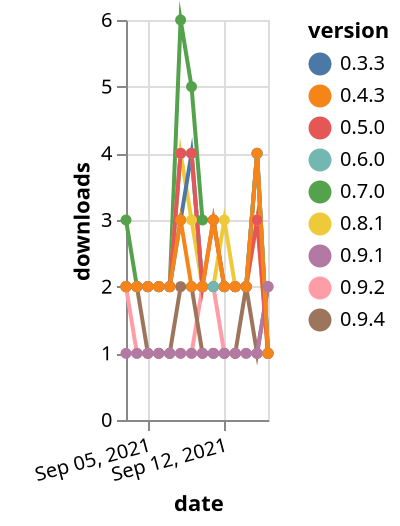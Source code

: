 {"$schema": "https://vega.github.io/schema/vega-lite/v5.json", "description": "A simple bar chart with embedded data.", "data": {"values": [{"date": "2021-09-03", "total": 297, "delta": 2, "version": "0.9.2"}, {"date": "2021-09-04", "total": 298, "delta": 1, "version": "0.9.2"}, {"date": "2021-09-05", "total": 299, "delta": 1, "version": "0.9.2"}, {"date": "2021-09-06", "total": 300, "delta": 1, "version": "0.9.2"}, {"date": "2021-09-07", "total": 301, "delta": 1, "version": "0.9.2"}, {"date": "2021-09-08", "total": 302, "delta": 1, "version": "0.9.2"}, {"date": "2021-09-09", "total": 303, "delta": 1, "version": "0.9.2"}, {"date": "2021-09-10", "total": 305, "delta": 2, "version": "0.9.2"}, {"date": "2021-09-11", "total": 307, "delta": 2, "version": "0.9.2"}, {"date": "2021-09-12", "total": 308, "delta": 1, "version": "0.9.2"}, {"date": "2021-09-13", "total": 309, "delta": 1, "version": "0.9.2"}, {"date": "2021-09-14", "total": 310, "delta": 1, "version": "0.9.2"}, {"date": "2021-09-15", "total": 311, "delta": 1, "version": "0.9.2"}, {"date": "2021-09-16", "total": 312, "delta": 1, "version": "0.9.2"}, {"date": "2021-09-03", "total": 2987, "delta": 3, "version": "0.7.0"}, {"date": "2021-09-04", "total": 2989, "delta": 2, "version": "0.7.0"}, {"date": "2021-09-05", "total": 2991, "delta": 2, "version": "0.7.0"}, {"date": "2021-09-06", "total": 2993, "delta": 2, "version": "0.7.0"}, {"date": "2021-09-07", "total": 2995, "delta": 2, "version": "0.7.0"}, {"date": "2021-09-08", "total": 3001, "delta": 6, "version": "0.7.0"}, {"date": "2021-09-09", "total": 3006, "delta": 5, "version": "0.7.0"}, {"date": "2021-09-10", "total": 3009, "delta": 3, "version": "0.7.0"}, {"date": "2021-09-11", "total": 3012, "delta": 3, "version": "0.7.0"}, {"date": "2021-09-12", "total": 3014, "delta": 2, "version": "0.7.0"}, {"date": "2021-09-13", "total": 3016, "delta": 2, "version": "0.7.0"}, {"date": "2021-09-14", "total": 3018, "delta": 2, "version": "0.7.0"}, {"date": "2021-09-15", "total": 3022, "delta": 4, "version": "0.7.0"}, {"date": "2021-09-16", "total": 3023, "delta": 1, "version": "0.7.0"}, {"date": "2021-09-03", "total": 2548, "delta": 2, "version": "0.8.1"}, {"date": "2021-09-04", "total": 2550, "delta": 2, "version": "0.8.1"}, {"date": "2021-09-05", "total": 2552, "delta": 2, "version": "0.8.1"}, {"date": "2021-09-06", "total": 2554, "delta": 2, "version": "0.8.1"}, {"date": "2021-09-07", "total": 2556, "delta": 2, "version": "0.8.1"}, {"date": "2021-09-08", "total": 2560, "delta": 4, "version": "0.8.1"}, {"date": "2021-09-09", "total": 2563, "delta": 3, "version": "0.8.1"}, {"date": "2021-09-10", "total": 2565, "delta": 2, "version": "0.8.1"}, {"date": "2021-09-11", "total": 2567, "delta": 2, "version": "0.8.1"}, {"date": "2021-09-12", "total": 2570, "delta": 3, "version": "0.8.1"}, {"date": "2021-09-13", "total": 2572, "delta": 2, "version": "0.8.1"}, {"date": "2021-09-14", "total": 2574, "delta": 2, "version": "0.8.1"}, {"date": "2021-09-15", "total": 2577, "delta": 3, "version": "0.8.1"}, {"date": "2021-09-16", "total": 2578, "delta": 1, "version": "0.8.1"}, {"date": "2021-09-03", "total": 3026, "delta": 2, "version": "0.3.3"}, {"date": "2021-09-04", "total": 3028, "delta": 2, "version": "0.3.3"}, {"date": "2021-09-05", "total": 3030, "delta": 2, "version": "0.3.3"}, {"date": "2021-09-06", "total": 3032, "delta": 2, "version": "0.3.3"}, {"date": "2021-09-07", "total": 3034, "delta": 2, "version": "0.3.3"}, {"date": "2021-09-08", "total": 3037, "delta": 3, "version": "0.3.3"}, {"date": "2021-09-09", "total": 3041, "delta": 4, "version": "0.3.3"}, {"date": "2021-09-10", "total": 3043, "delta": 2, "version": "0.3.3"}, {"date": "2021-09-11", "total": 3045, "delta": 2, "version": "0.3.3"}, {"date": "2021-09-12", "total": 3047, "delta": 2, "version": "0.3.3"}, {"date": "2021-09-13", "total": 3049, "delta": 2, "version": "0.3.3"}, {"date": "2021-09-14", "total": 3051, "delta": 2, "version": "0.3.3"}, {"date": "2021-09-15", "total": 3055, "delta": 4, "version": "0.3.3"}, {"date": "2021-09-16", "total": 3056, "delta": 1, "version": "0.3.3"}, {"date": "2021-09-03", "total": 499, "delta": 2, "version": "0.9.4"}, {"date": "2021-09-04", "total": 501, "delta": 2, "version": "0.9.4"}, {"date": "2021-09-05", "total": 502, "delta": 1, "version": "0.9.4"}, {"date": "2021-09-06", "total": 503, "delta": 1, "version": "0.9.4"}, {"date": "2021-09-07", "total": 504, "delta": 1, "version": "0.9.4"}, {"date": "2021-09-08", "total": 506, "delta": 2, "version": "0.9.4"}, {"date": "2021-09-09", "total": 508, "delta": 2, "version": "0.9.4"}, {"date": "2021-09-10", "total": 509, "delta": 1, "version": "0.9.4"}, {"date": "2021-09-11", "total": 510, "delta": 1, "version": "0.9.4"}, {"date": "2021-09-12", "total": 511, "delta": 1, "version": "0.9.4"}, {"date": "2021-09-13", "total": 512, "delta": 1, "version": "0.9.4"}, {"date": "2021-09-14", "total": 514, "delta": 2, "version": "0.9.4"}, {"date": "2021-09-15", "total": 515, "delta": 1, "version": "0.9.4"}, {"date": "2021-09-16", "total": 517, "delta": 2, "version": "0.9.4"}, {"date": "2021-09-03", "total": 249, "delta": 1, "version": "0.9.1"}, {"date": "2021-09-04", "total": 250, "delta": 1, "version": "0.9.1"}, {"date": "2021-09-05", "total": 251, "delta": 1, "version": "0.9.1"}, {"date": "2021-09-06", "total": 252, "delta": 1, "version": "0.9.1"}, {"date": "2021-09-07", "total": 253, "delta": 1, "version": "0.9.1"}, {"date": "2021-09-08", "total": 254, "delta": 1, "version": "0.9.1"}, {"date": "2021-09-09", "total": 255, "delta": 1, "version": "0.9.1"}, {"date": "2021-09-10", "total": 256, "delta": 1, "version": "0.9.1"}, {"date": "2021-09-11", "total": 257, "delta": 1, "version": "0.9.1"}, {"date": "2021-09-12", "total": 258, "delta": 1, "version": "0.9.1"}, {"date": "2021-09-13", "total": 259, "delta": 1, "version": "0.9.1"}, {"date": "2021-09-14", "total": 260, "delta": 1, "version": "0.9.1"}, {"date": "2021-09-15", "total": 261, "delta": 1, "version": "0.9.1"}, {"date": "2021-09-16", "total": 263, "delta": 2, "version": "0.9.1"}, {"date": "2021-09-03", "total": 2509, "delta": 2, "version": "0.6.0"}, {"date": "2021-09-04", "total": 2511, "delta": 2, "version": "0.6.0"}, {"date": "2021-09-05", "total": 2513, "delta": 2, "version": "0.6.0"}, {"date": "2021-09-06", "total": 2515, "delta": 2, "version": "0.6.0"}, {"date": "2021-09-07", "total": 2517, "delta": 2, "version": "0.6.0"}, {"date": "2021-09-08", "total": 2521, "delta": 4, "version": "0.6.0"}, {"date": "2021-09-09", "total": 2525, "delta": 4, "version": "0.6.0"}, {"date": "2021-09-10", "total": 2527, "delta": 2, "version": "0.6.0"}, {"date": "2021-09-11", "total": 2529, "delta": 2, "version": "0.6.0"}, {"date": "2021-09-12", "total": 2531, "delta": 2, "version": "0.6.0"}, {"date": "2021-09-13", "total": 2533, "delta": 2, "version": "0.6.0"}, {"date": "2021-09-14", "total": 2535, "delta": 2, "version": "0.6.0"}, {"date": "2021-09-15", "total": 2539, "delta": 4, "version": "0.6.0"}, {"date": "2021-09-16", "total": 2540, "delta": 1, "version": "0.6.0"}, {"date": "2021-09-03", "total": 2978, "delta": 2, "version": "0.5.0"}, {"date": "2021-09-04", "total": 2980, "delta": 2, "version": "0.5.0"}, {"date": "2021-09-05", "total": 2982, "delta": 2, "version": "0.5.0"}, {"date": "2021-09-06", "total": 2984, "delta": 2, "version": "0.5.0"}, {"date": "2021-09-07", "total": 2986, "delta": 2, "version": "0.5.0"}, {"date": "2021-09-08", "total": 2990, "delta": 4, "version": "0.5.0"}, {"date": "2021-09-09", "total": 2994, "delta": 4, "version": "0.5.0"}, {"date": "2021-09-10", "total": 2996, "delta": 2, "version": "0.5.0"}, {"date": "2021-09-11", "total": 2999, "delta": 3, "version": "0.5.0"}, {"date": "2021-09-12", "total": 3001, "delta": 2, "version": "0.5.0"}, {"date": "2021-09-13", "total": 3003, "delta": 2, "version": "0.5.0"}, {"date": "2021-09-14", "total": 3005, "delta": 2, "version": "0.5.0"}, {"date": "2021-09-15", "total": 3008, "delta": 3, "version": "0.5.0"}, {"date": "2021-09-16", "total": 3009, "delta": 1, "version": "0.5.0"}, {"date": "2021-09-03", "total": 2974, "delta": 2, "version": "0.4.3"}, {"date": "2021-09-04", "total": 2976, "delta": 2, "version": "0.4.3"}, {"date": "2021-09-05", "total": 2978, "delta": 2, "version": "0.4.3"}, {"date": "2021-09-06", "total": 2980, "delta": 2, "version": "0.4.3"}, {"date": "2021-09-07", "total": 2982, "delta": 2, "version": "0.4.3"}, {"date": "2021-09-08", "total": 2985, "delta": 3, "version": "0.4.3"}, {"date": "2021-09-09", "total": 2987, "delta": 2, "version": "0.4.3"}, {"date": "2021-09-10", "total": 2989, "delta": 2, "version": "0.4.3"}, {"date": "2021-09-11", "total": 2992, "delta": 3, "version": "0.4.3"}, {"date": "2021-09-12", "total": 2994, "delta": 2, "version": "0.4.3"}, {"date": "2021-09-13", "total": 2996, "delta": 2, "version": "0.4.3"}, {"date": "2021-09-14", "total": 2998, "delta": 2, "version": "0.4.3"}, {"date": "2021-09-15", "total": 3002, "delta": 4, "version": "0.4.3"}, {"date": "2021-09-16", "total": 3003, "delta": 1, "version": "0.4.3"}]}, "width": "container", "mark": {"type": "line", "point": {"filled": true}}, "encoding": {"x": {"field": "date", "type": "temporal", "timeUnit": "yearmonthdate", "title": "date", "axis": {"labelAngle": -15}}, "y": {"field": "delta", "type": "quantitative", "title": "downloads"}, "color": {"field": "version", "type": "nominal"}, "tooltip": {"field": "delta"}}}